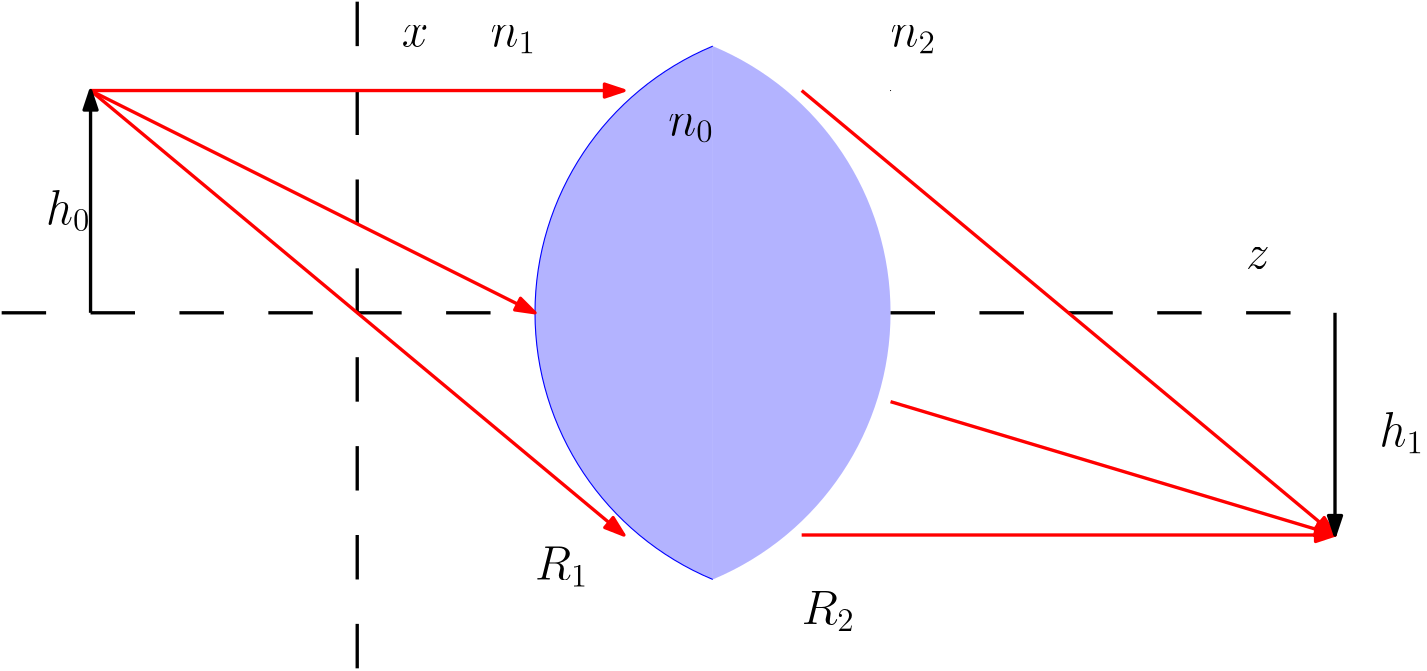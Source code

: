 <?xml version="1.0"?>
<!DOCTYPE ipe SYSTEM "ipe.dtd">
<ipe version="70212" creator="Ipe 7.2.12">
<info created="D:20180115135840" modified="D:20191001224353"/>
<ipestyle name="basic">
<symbol name="arrow/arc(spx)">
<path stroke="sym-stroke" fill="sym-stroke" pen="sym-pen">
0 0 m
-1 0.333 l
-1 -0.333 l
h
</path>
</symbol>
<symbol name="arrow/farc(spx)">
<path stroke="sym-stroke" fill="white" pen="sym-pen">
0 0 m
-1 0.333 l
-1 -0.333 l
h
</path>
</symbol>
<symbol name="arrow/ptarc(spx)">
<path stroke="sym-stroke" fill="sym-stroke" pen="sym-pen">
0 0 m
-1 0.333 l
-0.8 0 l
-1 -0.333 l
h
</path>
</symbol>
<symbol name="arrow/fptarc(spx)">
<path stroke="sym-stroke" fill="white" pen="sym-pen">
0 0 m
-1 0.333 l
-0.8 0 l
-1 -0.333 l
h
</path>
</symbol>
<symbol name="mark/circle(sx)" transformations="translations">
<path fill="sym-stroke">
0.6 0 0 0.6 0 0 e
0.4 0 0 0.4 0 0 e
</path>
</symbol>
<symbol name="mark/disk(sx)" transformations="translations">
<path fill="sym-stroke">
0.6 0 0 0.6 0 0 e
</path>
</symbol>
<symbol name="mark/fdisk(sfx)" transformations="translations">
<group>
<path fill="sym-fill">
0.5 0 0 0.5 0 0 e
</path>
<path fill="sym-stroke" fillrule="eofill">
0.6 0 0 0.6 0 0 e
0.4 0 0 0.4 0 0 e
</path>
</group>
</symbol>
<symbol name="mark/box(sx)" transformations="translations">
<path fill="sym-stroke" fillrule="eofill">
-0.6 -0.6 m
0.6 -0.6 l
0.6 0.6 l
-0.6 0.6 l
h
-0.4 -0.4 m
0.4 -0.4 l
0.4 0.4 l
-0.4 0.4 l
h
</path>
</symbol>
<symbol name="mark/square(sx)" transformations="translations">
<path fill="sym-stroke">
-0.6 -0.6 m
0.6 -0.6 l
0.6 0.6 l
-0.6 0.6 l
h
</path>
</symbol>
<symbol name="mark/fsquare(sfx)" transformations="translations">
<group>
<path fill="sym-fill">
-0.5 -0.5 m
0.5 -0.5 l
0.5 0.5 l
-0.5 0.5 l
h
</path>
<path fill="sym-stroke" fillrule="eofill">
-0.6 -0.6 m
0.6 -0.6 l
0.6 0.6 l
-0.6 0.6 l
h
-0.4 -0.4 m
0.4 -0.4 l
0.4 0.4 l
-0.4 0.4 l
h
</path>
</group>
</symbol>
<symbol name="mark/cross(sx)" transformations="translations">
<group>
<path fill="sym-stroke">
-0.43 -0.57 m
0.57 0.43 l
0.43 0.57 l
-0.57 -0.43 l
h
</path>
<path fill="sym-stroke">
-0.43 0.57 m
0.57 -0.43 l
0.43 -0.57 l
-0.57 0.43 l
h
</path>
</group>
</symbol>
<symbol name="arrow/fnormal(spx)">
<path stroke="sym-stroke" fill="white" pen="sym-pen">
0 0 m
-1 0.333 l
-1 -0.333 l
h
</path>
</symbol>
<symbol name="arrow/pointed(spx)">
<path stroke="sym-stroke" fill="sym-stroke" pen="sym-pen">
0 0 m
-1 0.333 l
-0.8 0 l
-1 -0.333 l
h
</path>
</symbol>
<symbol name="arrow/fpointed(spx)">
<path stroke="sym-stroke" fill="white" pen="sym-pen">
0 0 m
-1 0.333 l
-0.8 0 l
-1 -0.333 l
h
</path>
</symbol>
<symbol name="arrow/linear(spx)">
<path stroke="sym-stroke" pen="sym-pen">
-1 0.333 m
0 0 l
-1 -0.333 l
</path>
</symbol>
<symbol name="arrow/fdouble(spx)">
<path stroke="sym-stroke" fill="white" pen="sym-pen">
0 0 m
-1 0.333 l
-1 -0.333 l
h
-1 0 m
-2 0.333 l
-2 -0.333 l
h
</path>
</symbol>
<symbol name="arrow/double(spx)">
<path stroke="sym-stroke" fill="sym-stroke" pen="sym-pen">
0 0 m
-1 0.333 l
-1 -0.333 l
h
-1 0 m
-2 0.333 l
-2 -0.333 l
h
</path>
</symbol>
<pen name="heavier" value="0.8"/>
<pen name="fat" value="1.2"/>
<pen name="ultrafat" value="2"/>
<symbolsize name="large" value="5"/>
<symbolsize name="small" value="2"/>
<symbolsize name="tiny" value="1.1"/>
<arrowsize name="large" value="10"/>
<arrowsize name="small" value="5"/>
<arrowsize name="tiny" value="3"/>
<color name="red" value="1 0 0"/>
<color name="green" value="0 1 0"/>
<color name="blue" value="0 0 1"/>
<color name="yellow" value="1 1 0"/>
<color name="orange" value="1 0.647 0"/>
<color name="gold" value="1 0.843 0"/>
<color name="purple" value="0.627 0.125 0.941"/>
<color name="gray" value="0.745"/>
<color name="brown" value="0.647 0.165 0.165"/>
<color name="navy" value="0 0 0.502"/>
<color name="pink" value="1 0.753 0.796"/>
<color name="seagreen" value="0.18 0.545 0.341"/>
<color name="turquoise" value="0.251 0.878 0.816"/>
<color name="violet" value="0.933 0.51 0.933"/>
<color name="darkblue" value="0 0 0.545"/>
<color name="darkcyan" value="0 0.545 0.545"/>
<color name="darkgray" value="0.663"/>
<color name="darkgreen" value="0 0.392 0"/>
<color name="darkmagenta" value="0.545 0 0.545"/>
<color name="darkorange" value="1 0.549 0"/>
<color name="darkred" value="0.545 0 0"/>
<color name="lightblue" value="0.678 0.847 0.902"/>
<color name="lightcyan" value="0.878 1 1"/>
<color name="lightgray" value="0.827"/>
<color name="lightgreen" value="0.565 0.933 0.565"/>
<color name="lightyellow" value="1 1 0.878"/>
<dashstyle name="dashed" value="[4] 0"/>
<dashstyle name="dotted" value="[1 3] 0"/>
<dashstyle name="dash dotted" value="[4 2 1 2] 0"/>
<dashstyle name="dash dot dotted" value="[4 2 1 2 1 2] 0"/>
<textsize name="large" value="\large"/>
<textsize name="Large" value="\Large"/>
<textsize name="LARGE" value="\LARGE"/>
<textsize name="huge" value="\huge"/>
<textsize name="Huge" value="\Huge"/>
<textsize name="small" value="\small"/>
<textsize name="footnote" value="\footnotesize"/>
<textsize name="tiny" value="\tiny"/>
<textstyle name="center" begin="\begin{center}" end="\end{center}"/>
<textstyle name="itemize" begin="\begin{itemize}" end="\end{itemize}"/>
<textstyle name="item" begin="\begin{itemize}\item{}" end="\end{itemize}"/>
<gridsize name="4 pts" value="4"/>
<gridsize name="8 pts (~3 mm)" value="8"/>
<gridsize name="16 pts (~6 mm)" value="16"/>
<gridsize name="32 pts (~12 mm)" value="32"/>
<gridsize name="10 pts (~3.5 mm)" value="10"/>
<gridsize name="20 pts (~7 mm)" value="20"/>
<gridsize name="14 pts (~5 mm)" value="14"/>
<gridsize name="28 pts (~10 mm)" value="28"/>
<gridsize name="56 pts (~20 mm)" value="56"/>
<anglesize name="90 deg" value="90"/>
<anglesize name="60 deg" value="60"/>
<anglesize name="45 deg" value="45"/>
<anglesize name="30 deg" value="30"/>
<anglesize name="22.5 deg" value="22.5"/>
<opacity name="10%" value="0.1"/>
<opacity name="30%" value="0.3"/>
<opacity name="50%" value="0.5"/>
<opacity name="75%" value="0.75"/>
<tiling name="falling" angle="-60" step="4" width="1"/>
<tiling name="rising" angle="30" step="4" width="1"/>
</ipestyle>
<page>
<layer name="alpha"/>
<layer name="beta"/>
<view layers="alpha beta" active="alpha"/>
<path layer="alpha" matrix="0.316228 -0.948683 0.948683 0.316228 -458.497 909.67" stroke="black" fill="white">
416 800 m
416 800 l
416 800 l
</path>
<path matrix="1 0 0 1 64 -32" stroke="black">
432 800 m
432 800 l
432 800 l
432 800 l
432 800 l
</path>
<path matrix="1 0 0 1 64 -32" stroke="black" cap="1">
320 784 m
320 784 l
</path>
<path matrix="1 0 0 1 64 -32" stroke="blue" fill="blue" pen="fat">
496 736 m
496 736 l
496 736 l
496 736 l
h
</path>
<path matrix="1 0 0 1 64 -32" stroke="black" pen="fat">
128 704 m
128 720 l
128 720 l
</path>
<path matrix="1 0 0 1 64 -32" stroke="black" pen="fat">
128 736 m
128 752 l
128 752 l
</path>
<path matrix="1 0 0 1 64 -32" stroke="black" pen="fat">
128 768 m
128 784 l
</path>
<path matrix="1 0 0 1 64 -32" stroke="black" pen="fat">
128 688 m
128 672 l
</path>
<path matrix="1 0 0 1 64 -32" stroke="black" pen="fat">
128 656 m
128 640 l
</path>
<path matrix="1 0 0 1 64 -32" stroke="black" pen="fat">
48 704 m
32 704 l
32 704 l
</path>
<path matrix="1 0 0 1 64 -32" stroke="black" pen="fat">
16 704 m
0 704 l
</path>
<path matrix="1 0 0 1 64 -32" stroke="black" pen="fat">
128 800 m
128 816 l
128 816 l
</path>
<path matrix="1 0 0 1 64 -32" stroke="black" pen="fat">
128 624 m
128 608 l
</path>
<path stroke="black" pen="fat">
192 560 m
192 560 l
192 544 l
</path>
<path stroke="blue" fill="blue" opacity="30%" stroke-opacity="opaque">
320 768 m
104 0 0 104 360 672 320 576 a
</path>
<path fill="blue" opacity="30%">
320 576 m
104 0 0 104 280 672 320 768 a
</path>
<path stroke="red" fill="red" pen="fat" rarrow="normal/normal">
288 752 m
96 752 l
96 752 l
</path>
<path stroke="red" fill="red" pen="fat" rarrow="normal/normal">
256 672 m
96 752 l
96 752 l
</path>
<path stroke="black" fill="black" pen="fat">
128 672 m
144 672 l
144 672 l
</path>
<path stroke="black" fill="black" pen="fat">
160 672 m
176 672 l
176 672 l
</path>
<path stroke="black" fill="black" pen="fat">
192 672 m
208 672 l
208 672 l
</path>
<path stroke="black" fill="black" pen="fat">
224 672 m
240 672 l
</path>
<path stroke="black" fill="black" pen="fat">
384 672 m
400 672 l
</path>
<path stroke="black" fill="black" pen="fat">
416 672 m
432 672 l
</path>
<path stroke="black" fill="black" pen="fat">
448 672 m
464 672 l
</path>
<path stroke="black" fill="black" pen="fat">
480 672 m
496 672 l
</path>
<path stroke="black" fill="black" pen="fat">
528 672 m
512 672 l
</path>
<path stroke="red" fill="red" pen="fat" rarrow="normal/normal">
544 592 m
352 752 l
</path>
<path stroke="red" fill="red" pen="fat" rarrow="normal/normal">
544 592 m
384 640 l
</path>
<path stroke="red" fill="red" pen="fat" rarrow="normal/normal">
544 592 m
352 592 l
</path>
<path stroke="red" fill="red" pen="fat" rarrow="normal/normal">
288 592 m
96 752 l
</path>
<path stroke="black" fill="black" pen="fat" rarrow="normal/normal">
96 752 m
96 672 l
</path>
<path stroke="black" fill="black" pen="fat" rarrow="normal/normal">
544 592 m
544 672 l
</path>
<text transformations="translations" pos="240 768" stroke="black" type="label" width="16.413" height="7.415" depth="2.58" valign="baseline" size="LARGE" style="math">n_1</text>
<text transformations="translations" pos="384 768" stroke="black" type="label" width="16.413" height="7.415" depth="2.58" valign="baseline" size="LARGE" style="math">n_2</text>
<text transformations="translations" pos="304 736" stroke="black" type="label" width="16.413" height="7.415" depth="2.58" valign="baseline" size="LARGE" style="math">n_0</text>
<text transformations="translations" pos="256 576" stroke="black" type="label" width="19.182" height="11.766" depth="2.58" valign="baseline" size="LARGE" style="math">R_1</text>
<text transformations="translations" pos="352 560" stroke="black" type="label" width="19.182" height="11.766" depth="2.58" valign="baseline" size="LARGE" style="math">R_2</text>
<text transformations="translations" pos="80 704" stroke="black" type="label" width="16.055" height="11.957" depth="2.58" valign="baseline" size="LARGE" style="math">h_0</text>
<text transformations="translations" pos="560 624" stroke="black" type="label" width="16.055" height="11.957" depth="2.58" valign="baseline" size="LARGE" style="math">h_1</text>
<text transformations="translations" pos="512 688" stroke="black" type="label" width="8.598" height="7.412" depth="0" valign="baseline" size="LARGE" style="math">z</text>
<text transformations="translations" pos="208 768" stroke="black" type="label" width="9.579" height="7.412" depth="0" valign="baseline" size="LARGE" style="math">x</text>
</page>
</ipe>

